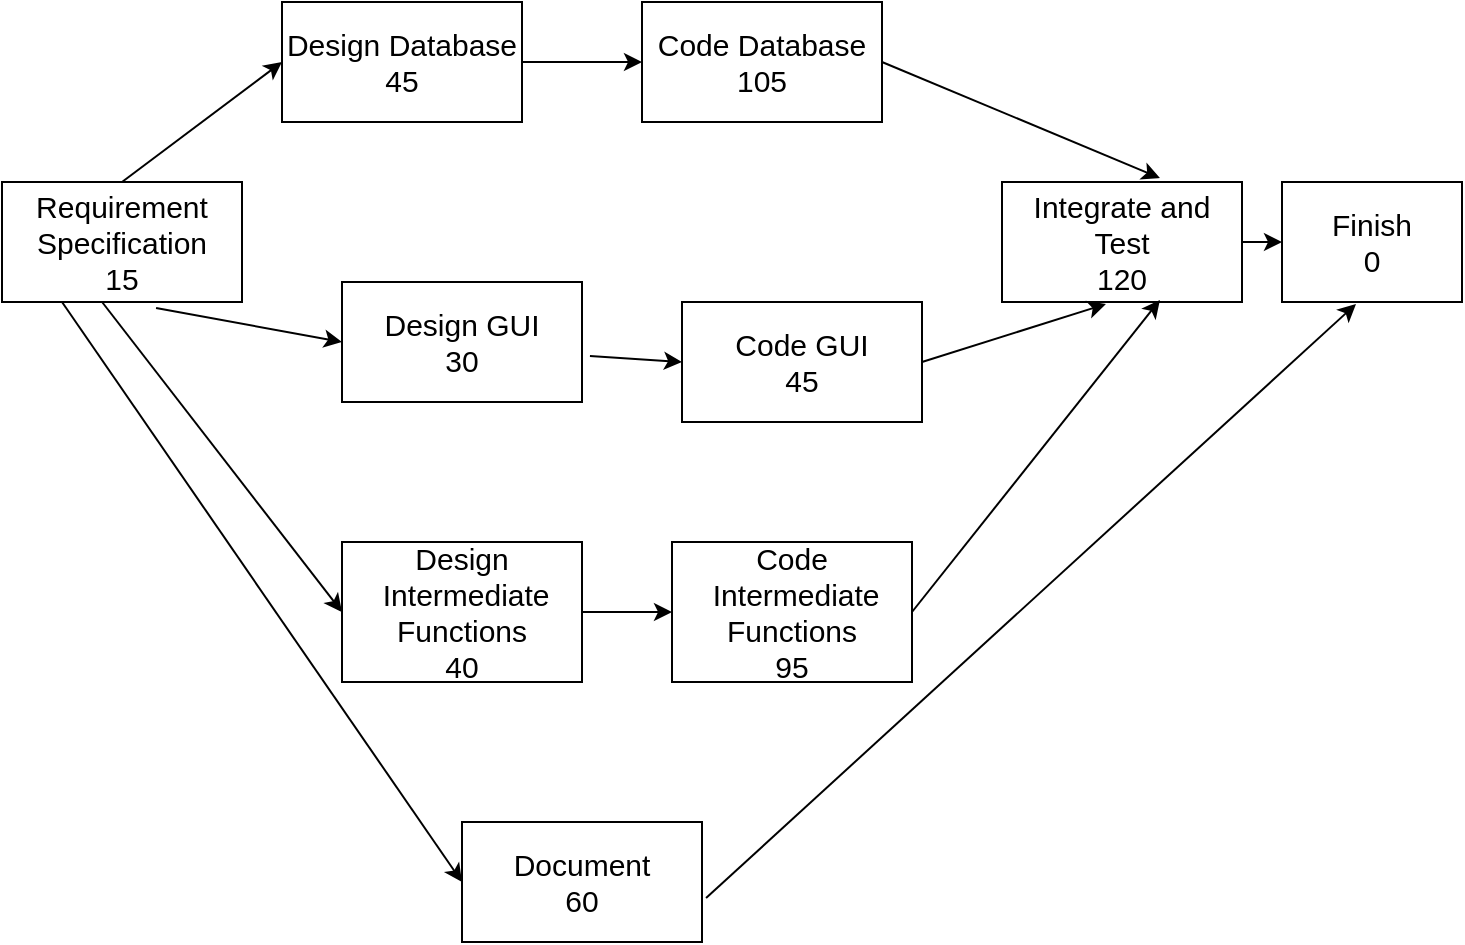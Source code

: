 <mxfile version="20.8.17" type="github">
  <diagram name="Page-1" id="i3sbOKO0wib5_IW4xjCe">
    <mxGraphModel dx="954" dy="620" grid="1" gridSize="10" guides="1" tooltips="1" connect="1" arrows="1" fold="1" page="1" pageScale="1" pageWidth="850" pageHeight="1100" math="0" shadow="0">
      <root>
        <mxCell id="0" />
        <mxCell id="1" parent="0" />
        <mxCell id="DMNS04uvxr1vjZXDMRVF-1" value="&lt;div&gt;&lt;font style=&quot;font-size: 15px;&quot;&gt;Requirement Specification&lt;/font&gt;&lt;/div&gt;&lt;div&gt;&lt;font style=&quot;font-size: 15px;&quot;&gt;15&lt;br&gt;&lt;/font&gt;&lt;/div&gt;" style="rounded=0;whiteSpace=wrap;html=1;" parent="1" vertex="1">
          <mxGeometry x="90" y="310" width="120" height="60" as="geometry" />
        </mxCell>
        <mxCell id="DMNS04uvxr1vjZXDMRVF-2" value="&lt;div&gt;Design Database&lt;/div&gt;&lt;div&gt;45&lt;br&gt;&lt;/div&gt;" style="rounded=0;whiteSpace=wrap;html=1;fontSize=15;" parent="1" vertex="1">
          <mxGeometry x="230" y="220" width="120" height="60" as="geometry" />
        </mxCell>
        <mxCell id="DMNS04uvxr1vjZXDMRVF-3" value="&lt;div&gt;Code Database&lt;/div&gt;&lt;div&gt;105&lt;br&gt;&lt;/div&gt;" style="rounded=0;whiteSpace=wrap;html=1;fontSize=15;" parent="1" vertex="1">
          <mxGeometry x="410" y="220" width="120" height="60" as="geometry" />
        </mxCell>
        <mxCell id="DMNS04uvxr1vjZXDMRVF-4" value="&lt;div&gt;Design GUI&lt;/div&gt;&lt;div&gt;30&lt;br&gt;&lt;/div&gt;" style="rounded=0;whiteSpace=wrap;html=1;fontSize=15;" parent="1" vertex="1">
          <mxGeometry x="260" y="360" width="120" height="60" as="geometry" />
        </mxCell>
        <mxCell id="DMNS04uvxr1vjZXDMRVF-5" value="&lt;div&gt;Code GUI&lt;/div&gt;&lt;div&gt;45&lt;br&gt;&lt;/div&gt;" style="rounded=0;whiteSpace=wrap;html=1;fontSize=15;" parent="1" vertex="1">
          <mxGeometry x="430" y="370" width="120" height="60" as="geometry" />
        </mxCell>
        <mxCell id="DMNS04uvxr1vjZXDMRVF-6" value="&lt;div&gt;Integrate and&lt;/div&gt;&lt;div&gt;Test&lt;/div&gt;&lt;div&gt;120&lt;br&gt;&lt;/div&gt;" style="rounded=0;whiteSpace=wrap;html=1;fontSize=15;" parent="1" vertex="1">
          <mxGeometry x="590" y="310" width="120" height="60" as="geometry" />
        </mxCell>
        <mxCell id="DMNS04uvxr1vjZXDMRVF-7" value="&lt;div&gt;Document&lt;/div&gt;&lt;div&gt;60&lt;br&gt;&lt;/div&gt;" style="rounded=0;whiteSpace=wrap;html=1;fontSize=15;" parent="1" vertex="1">
          <mxGeometry x="320" y="630" width="120" height="60" as="geometry" />
        </mxCell>
        <mxCell id="DMNS04uvxr1vjZXDMRVF-8" value="&lt;div&gt;Finish&lt;/div&gt;&lt;div&gt;0&lt;br&gt;&lt;/div&gt;" style="rounded=0;whiteSpace=wrap;html=1;fontSize=15;" parent="1" vertex="1">
          <mxGeometry x="730" y="310" width="90" height="60" as="geometry" />
        </mxCell>
        <mxCell id="DMNS04uvxr1vjZXDMRVF-9" value="" style="endArrow=classic;html=1;rounded=0;fontSize=15;entryX=0;entryY=0.5;entryDx=0;entryDy=0;exitX=0.5;exitY=0;exitDx=0;exitDy=0;" parent="1" source="DMNS04uvxr1vjZXDMRVF-1" target="DMNS04uvxr1vjZXDMRVF-2" edge="1">
          <mxGeometry width="50" height="50" relative="1" as="geometry">
            <mxPoint x="350" y="440" as="sourcePoint" />
            <mxPoint x="400" y="390" as="targetPoint" />
          </mxGeometry>
        </mxCell>
        <mxCell id="DMNS04uvxr1vjZXDMRVF-10" value="" style="endArrow=classic;html=1;rounded=0;fontSize=15;exitX=0.642;exitY=1.05;exitDx=0;exitDy=0;exitPerimeter=0;entryX=0;entryY=0.5;entryDx=0;entryDy=0;" parent="1" source="DMNS04uvxr1vjZXDMRVF-1" target="DMNS04uvxr1vjZXDMRVF-4" edge="1">
          <mxGeometry width="50" height="50" relative="1" as="geometry">
            <mxPoint x="200" y="420" as="sourcePoint" />
            <mxPoint x="250" y="370" as="targetPoint" />
          </mxGeometry>
        </mxCell>
        <mxCell id="DMNS04uvxr1vjZXDMRVF-11" value="" style="endArrow=classic;html=1;rounded=0;fontSize=15;entryX=0;entryY=0.5;entryDx=0;entryDy=0;exitX=1;exitY=0.5;exitDx=0;exitDy=0;" parent="1" source="DMNS04uvxr1vjZXDMRVF-2" target="DMNS04uvxr1vjZXDMRVF-3" edge="1">
          <mxGeometry width="50" height="50" relative="1" as="geometry">
            <mxPoint x="360" y="260" as="sourcePoint" />
            <mxPoint x="410" y="210" as="targetPoint" />
          </mxGeometry>
        </mxCell>
        <mxCell id="DMNS04uvxr1vjZXDMRVF-12" value="" style="endArrow=classic;html=1;rounded=0;fontSize=15;exitX=1;exitY=0.5;exitDx=0;exitDy=0;entryX=0.658;entryY=-0.033;entryDx=0;entryDy=0;entryPerimeter=0;" parent="1" source="DMNS04uvxr1vjZXDMRVF-3" target="DMNS04uvxr1vjZXDMRVF-6" edge="1">
          <mxGeometry width="50" height="50" relative="1" as="geometry">
            <mxPoint x="660" y="300" as="sourcePoint" />
            <mxPoint x="710" y="250" as="targetPoint" />
          </mxGeometry>
        </mxCell>
        <mxCell id="DMNS04uvxr1vjZXDMRVF-13" value="" style="endArrow=classic;html=1;rounded=0;fontSize=15;entryX=0.433;entryY=1.017;entryDx=0;entryDy=0;entryPerimeter=0;exitX=1;exitY=0.5;exitDx=0;exitDy=0;" parent="1" source="DMNS04uvxr1vjZXDMRVF-5" target="DMNS04uvxr1vjZXDMRVF-6" edge="1">
          <mxGeometry width="50" height="50" relative="1" as="geometry">
            <mxPoint x="580" y="440" as="sourcePoint" />
            <mxPoint x="630" y="390" as="targetPoint" />
          </mxGeometry>
        </mxCell>
        <mxCell id="DMNS04uvxr1vjZXDMRVF-14" value="" style="endArrow=classic;html=1;rounded=0;fontSize=15;entryX=0;entryY=0.5;entryDx=0;entryDy=0;exitX=1.033;exitY=0.617;exitDx=0;exitDy=0;exitPerimeter=0;" parent="1" source="DMNS04uvxr1vjZXDMRVF-4" target="DMNS04uvxr1vjZXDMRVF-5" edge="1">
          <mxGeometry width="50" height="50" relative="1" as="geometry">
            <mxPoint x="350" y="440" as="sourcePoint" />
            <mxPoint x="400" y="390" as="targetPoint" />
          </mxGeometry>
        </mxCell>
        <mxCell id="DMNS04uvxr1vjZXDMRVF-15" value="" style="endArrow=classic;html=1;rounded=0;fontSize=15;entryX=0;entryY=0.5;entryDx=0;entryDy=0;exitX=1;exitY=0.5;exitDx=0;exitDy=0;" parent="1" source="DMNS04uvxr1vjZXDMRVF-6" target="DMNS04uvxr1vjZXDMRVF-8" edge="1">
          <mxGeometry width="50" height="50" relative="1" as="geometry">
            <mxPoint x="710" y="360" as="sourcePoint" />
            <mxPoint x="760" y="310" as="targetPoint" />
          </mxGeometry>
        </mxCell>
        <mxCell id="DMNS04uvxr1vjZXDMRVF-16" value="" style="endArrow=classic;html=1;rounded=0;fontSize=15;exitX=0.25;exitY=1;exitDx=0;exitDy=0;entryX=0;entryY=0.5;entryDx=0;entryDy=0;" parent="1" source="DMNS04uvxr1vjZXDMRVF-1" target="DMNS04uvxr1vjZXDMRVF-7" edge="1">
          <mxGeometry width="50" height="50" relative="1" as="geometry">
            <mxPoint x="320" y="550" as="sourcePoint" />
            <mxPoint x="370" y="500" as="targetPoint" />
          </mxGeometry>
        </mxCell>
        <mxCell id="DMNS04uvxr1vjZXDMRVF-17" value="" style="endArrow=classic;html=1;rounded=0;fontSize=15;entryX=0.411;entryY=1.017;entryDx=0;entryDy=0;entryPerimeter=0;exitX=1.017;exitY=0.633;exitDx=0;exitDy=0;exitPerimeter=0;" parent="1" source="DMNS04uvxr1vjZXDMRVF-7" target="DMNS04uvxr1vjZXDMRVF-8" edge="1">
          <mxGeometry width="50" height="50" relative="1" as="geometry">
            <mxPoint x="550" y="580" as="sourcePoint" />
            <mxPoint x="600" y="530" as="targetPoint" />
          </mxGeometry>
        </mxCell>
        <mxCell id="B_WPaDbGMoPH1-E4SuRE-5" style="edgeStyle=orthogonalEdgeStyle;rounded=0;orthogonalLoop=1;jettySize=auto;html=1;exitX=1;exitY=0.5;exitDx=0;exitDy=0;entryX=0;entryY=0.5;entryDx=0;entryDy=0;" edge="1" parent="1" source="B_WPaDbGMoPH1-E4SuRE-1" target="B_WPaDbGMoPH1-E4SuRE-2">
          <mxGeometry relative="1" as="geometry" />
        </mxCell>
        <mxCell id="B_WPaDbGMoPH1-E4SuRE-1" value="&lt;font style=&quot;font-size: 15px;&quot;&gt;Design&lt;br&gt;&amp;nbsp;Intermediate&lt;br&gt;Functions&lt;br&gt;40&lt;br&gt;&lt;/font&gt;" style="rounded=0;whiteSpace=wrap;html=1;" vertex="1" parent="1">
          <mxGeometry x="260" y="490" width="120" height="70" as="geometry" />
        </mxCell>
        <mxCell id="B_WPaDbGMoPH1-E4SuRE-2" value="&lt;font style=&quot;font-size: 15px;&quot;&gt;Code&lt;/font&gt;&lt;br style=&quot;border-color: var(--border-color); font-size: 15px;&quot;&gt;&lt;span style=&quot;font-size: 15px;&quot;&gt;&amp;nbsp;Intermediate&lt;/span&gt;&lt;br style=&quot;border-color: var(--border-color); font-size: 15px;&quot;&gt;&lt;span style=&quot;font-size: 15px;&quot;&gt;Functions&lt;br&gt;95&lt;br&gt;&lt;/span&gt;" style="rounded=0;whiteSpace=wrap;html=1;" vertex="1" parent="1">
          <mxGeometry x="425" y="490" width="120" height="70" as="geometry" />
        </mxCell>
        <mxCell id="B_WPaDbGMoPH1-E4SuRE-4" value="" style="endArrow=classic;html=1;rounded=0;exitX=0.417;exitY=1;exitDx=0;exitDy=0;exitPerimeter=0;entryX=0;entryY=0.5;entryDx=0;entryDy=0;" edge="1" parent="1" source="DMNS04uvxr1vjZXDMRVF-1" target="B_WPaDbGMoPH1-E4SuRE-1">
          <mxGeometry width="50" height="50" relative="1" as="geometry">
            <mxPoint x="170" y="470" as="sourcePoint" />
            <mxPoint x="220" y="420" as="targetPoint" />
          </mxGeometry>
        </mxCell>
        <mxCell id="B_WPaDbGMoPH1-E4SuRE-7" value="" style="endArrow=classic;html=1;rounded=0;entryX=0.658;entryY=0.983;entryDx=0;entryDy=0;entryPerimeter=0;exitX=1;exitY=0.5;exitDx=0;exitDy=0;" edge="1" parent="1" source="B_WPaDbGMoPH1-E4SuRE-2" target="DMNS04uvxr1vjZXDMRVF-6">
          <mxGeometry width="50" height="50" relative="1" as="geometry">
            <mxPoint x="550" y="480" as="sourcePoint" />
            <mxPoint x="600" y="430" as="targetPoint" />
          </mxGeometry>
        </mxCell>
      </root>
    </mxGraphModel>
  </diagram>
</mxfile>
